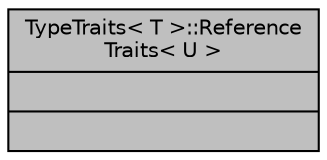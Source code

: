 digraph "TypeTraits&lt; T &gt;::ReferenceTraits&lt; U &gt;"
{
  edge [fontname="Helvetica",fontsize="10",labelfontname="Helvetica",labelfontsize="10"];
  node [fontname="Helvetica",fontsize="10",shape=record];
  Node1 [label="{TypeTraits\< T \>::Reference\lTraits\< U \>\n||}",height=0.2,width=0.4,color="black", fillcolor="grey75", style="filled", fontcolor="black"];
}
